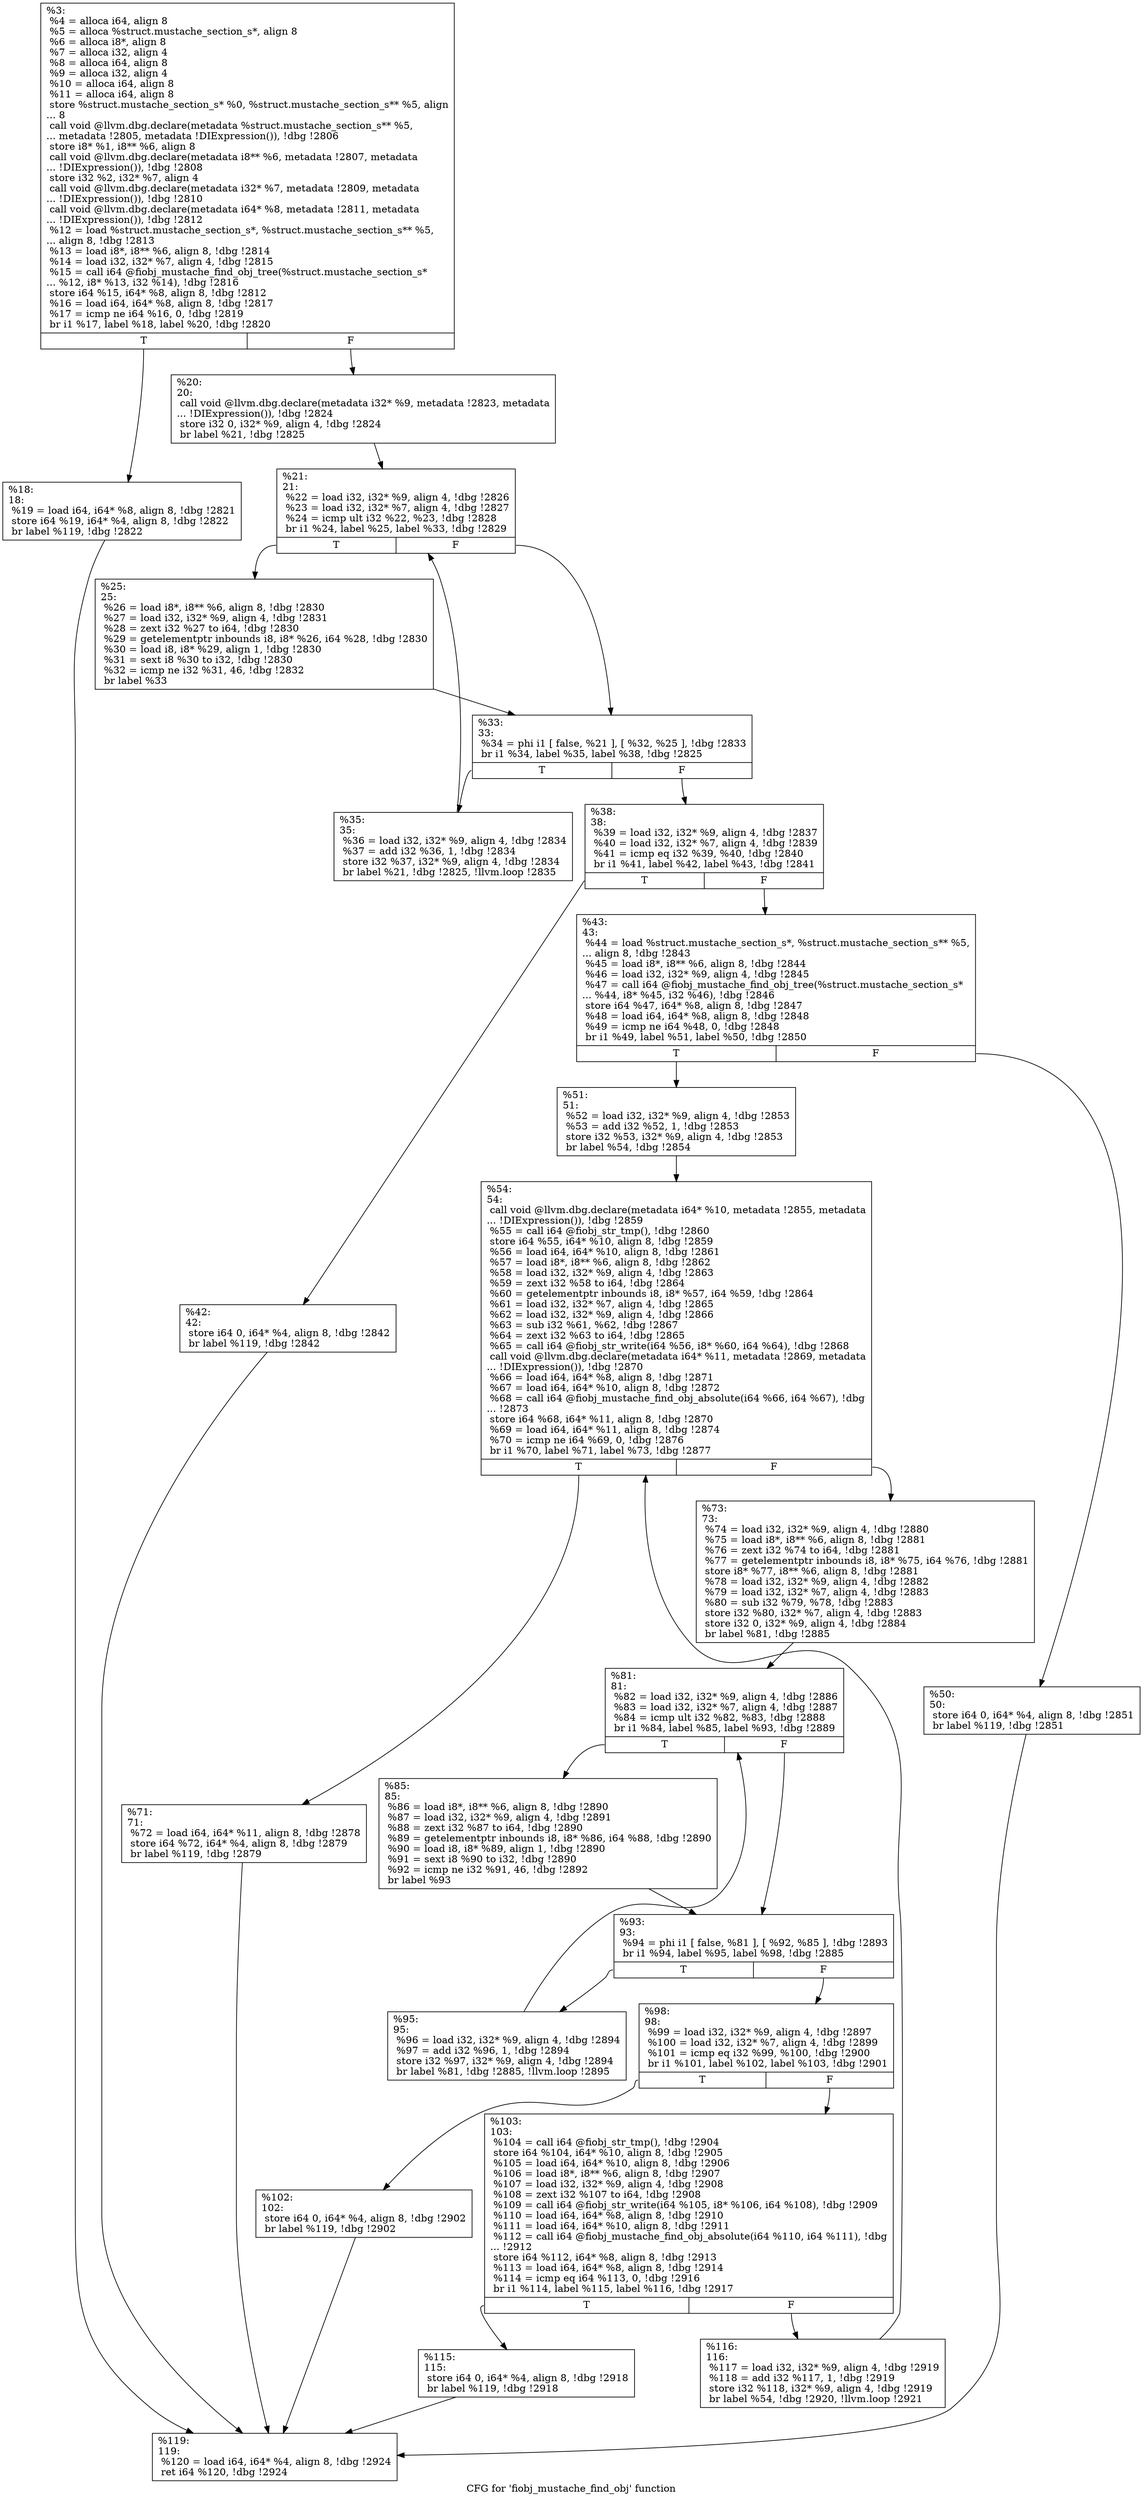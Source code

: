 digraph "CFG for 'fiobj_mustache_find_obj' function" {
	label="CFG for 'fiobj_mustache_find_obj' function";

	Node0x556851febe90 [shape=record,label="{%3:\l  %4 = alloca i64, align 8\l  %5 = alloca %struct.mustache_section_s*, align 8\l  %6 = alloca i8*, align 8\l  %7 = alloca i32, align 4\l  %8 = alloca i64, align 8\l  %9 = alloca i32, align 4\l  %10 = alloca i64, align 8\l  %11 = alloca i64, align 8\l  store %struct.mustache_section_s* %0, %struct.mustache_section_s** %5, align\l... 8\l  call void @llvm.dbg.declare(metadata %struct.mustache_section_s** %5,\l... metadata !2805, metadata !DIExpression()), !dbg !2806\l  store i8* %1, i8** %6, align 8\l  call void @llvm.dbg.declare(metadata i8** %6, metadata !2807, metadata\l... !DIExpression()), !dbg !2808\l  store i32 %2, i32* %7, align 4\l  call void @llvm.dbg.declare(metadata i32* %7, metadata !2809, metadata\l... !DIExpression()), !dbg !2810\l  call void @llvm.dbg.declare(metadata i64* %8, metadata !2811, metadata\l... !DIExpression()), !dbg !2812\l  %12 = load %struct.mustache_section_s*, %struct.mustache_section_s** %5,\l... align 8, !dbg !2813\l  %13 = load i8*, i8** %6, align 8, !dbg !2814\l  %14 = load i32, i32* %7, align 4, !dbg !2815\l  %15 = call i64 @fiobj_mustache_find_obj_tree(%struct.mustache_section_s*\l... %12, i8* %13, i32 %14), !dbg !2816\l  store i64 %15, i64* %8, align 8, !dbg !2812\l  %16 = load i64, i64* %8, align 8, !dbg !2817\l  %17 = icmp ne i64 %16, 0, !dbg !2819\l  br i1 %17, label %18, label %20, !dbg !2820\l|{<s0>T|<s1>F}}"];
	Node0x556851febe90:s0 -> Node0x556851fec800;
	Node0x556851febe90:s1 -> Node0x556851fec850;
	Node0x556851fec800 [shape=record,label="{%18:\l18:                                               \l  %19 = load i64, i64* %8, align 8, !dbg !2821\l  store i64 %19, i64* %4, align 8, !dbg !2822\l  br label %119, !dbg !2822\l}"];
	Node0x556851fec800 -> Node0x556851fecf30;
	Node0x556851fec850 [shape=record,label="{%20:\l20:                                               \l  call void @llvm.dbg.declare(metadata i32* %9, metadata !2823, metadata\l... !DIExpression()), !dbg !2824\l  store i32 0, i32* %9, align 4, !dbg !2824\l  br label %21, !dbg !2825\l}"];
	Node0x556851fec850 -> Node0x556851fec8a0;
	Node0x556851fec8a0 [shape=record,label="{%21:\l21:                                               \l  %22 = load i32, i32* %9, align 4, !dbg !2826\l  %23 = load i32, i32* %7, align 4, !dbg !2827\l  %24 = icmp ult i32 %22, %23, !dbg !2828\l  br i1 %24, label %25, label %33, !dbg !2829\l|{<s0>T|<s1>F}}"];
	Node0x556851fec8a0:s0 -> Node0x556851fec8f0;
	Node0x556851fec8a0:s1 -> Node0x556851fec940;
	Node0x556851fec8f0 [shape=record,label="{%25:\l25:                                               \l  %26 = load i8*, i8** %6, align 8, !dbg !2830\l  %27 = load i32, i32* %9, align 4, !dbg !2831\l  %28 = zext i32 %27 to i64, !dbg !2830\l  %29 = getelementptr inbounds i8, i8* %26, i64 %28, !dbg !2830\l  %30 = load i8, i8* %29, align 1, !dbg !2830\l  %31 = sext i8 %30 to i32, !dbg !2830\l  %32 = icmp ne i32 %31, 46, !dbg !2832\l  br label %33\l}"];
	Node0x556851fec8f0 -> Node0x556851fec940;
	Node0x556851fec940 [shape=record,label="{%33:\l33:                                               \l  %34 = phi i1 [ false, %21 ], [ %32, %25 ], !dbg !2833\l  br i1 %34, label %35, label %38, !dbg !2825\l|{<s0>T|<s1>F}}"];
	Node0x556851fec940:s0 -> Node0x556851fec990;
	Node0x556851fec940:s1 -> Node0x556851fec9e0;
	Node0x556851fec990 [shape=record,label="{%35:\l35:                                               \l  %36 = load i32, i32* %9, align 4, !dbg !2834\l  %37 = add i32 %36, 1, !dbg !2834\l  store i32 %37, i32* %9, align 4, !dbg !2834\l  br label %21, !dbg !2825, !llvm.loop !2835\l}"];
	Node0x556851fec990 -> Node0x556851fec8a0;
	Node0x556851fec9e0 [shape=record,label="{%38:\l38:                                               \l  %39 = load i32, i32* %9, align 4, !dbg !2837\l  %40 = load i32, i32* %7, align 4, !dbg !2839\l  %41 = icmp eq i32 %39, %40, !dbg !2840\l  br i1 %41, label %42, label %43, !dbg !2841\l|{<s0>T|<s1>F}}"];
	Node0x556851fec9e0:s0 -> Node0x556851feca30;
	Node0x556851fec9e0:s1 -> Node0x556851feca80;
	Node0x556851feca30 [shape=record,label="{%42:\l42:                                               \l  store i64 0, i64* %4, align 8, !dbg !2842\l  br label %119, !dbg !2842\l}"];
	Node0x556851feca30 -> Node0x556851fecf30;
	Node0x556851feca80 [shape=record,label="{%43:\l43:                                               \l  %44 = load %struct.mustache_section_s*, %struct.mustache_section_s** %5,\l... align 8, !dbg !2843\l  %45 = load i8*, i8** %6, align 8, !dbg !2844\l  %46 = load i32, i32* %9, align 4, !dbg !2845\l  %47 = call i64 @fiobj_mustache_find_obj_tree(%struct.mustache_section_s*\l... %44, i8* %45, i32 %46), !dbg !2846\l  store i64 %47, i64* %8, align 8, !dbg !2847\l  %48 = load i64, i64* %8, align 8, !dbg !2848\l  %49 = icmp ne i64 %48, 0, !dbg !2848\l  br i1 %49, label %51, label %50, !dbg !2850\l|{<s0>T|<s1>F}}"];
	Node0x556851feca80:s0 -> Node0x556851fecb20;
	Node0x556851feca80:s1 -> Node0x556851fecad0;
	Node0x556851fecad0 [shape=record,label="{%50:\l50:                                               \l  store i64 0, i64* %4, align 8, !dbg !2851\l  br label %119, !dbg !2851\l}"];
	Node0x556851fecad0 -> Node0x556851fecf30;
	Node0x556851fecb20 [shape=record,label="{%51:\l51:                                               \l  %52 = load i32, i32* %9, align 4, !dbg !2853\l  %53 = add i32 %52, 1, !dbg !2853\l  store i32 %53, i32* %9, align 4, !dbg !2853\l  br label %54, !dbg !2854\l}"];
	Node0x556851fecb20 -> Node0x556851fecb70;
	Node0x556851fecb70 [shape=record,label="{%54:\l54:                                               \l  call void @llvm.dbg.declare(metadata i64* %10, metadata !2855, metadata\l... !DIExpression()), !dbg !2859\l  %55 = call i64 @fiobj_str_tmp(), !dbg !2860\l  store i64 %55, i64* %10, align 8, !dbg !2859\l  %56 = load i64, i64* %10, align 8, !dbg !2861\l  %57 = load i8*, i8** %6, align 8, !dbg !2862\l  %58 = load i32, i32* %9, align 4, !dbg !2863\l  %59 = zext i32 %58 to i64, !dbg !2864\l  %60 = getelementptr inbounds i8, i8* %57, i64 %59, !dbg !2864\l  %61 = load i32, i32* %7, align 4, !dbg !2865\l  %62 = load i32, i32* %9, align 4, !dbg !2866\l  %63 = sub i32 %61, %62, !dbg !2867\l  %64 = zext i32 %63 to i64, !dbg !2865\l  %65 = call i64 @fiobj_str_write(i64 %56, i8* %60, i64 %64), !dbg !2868\l  call void @llvm.dbg.declare(metadata i64* %11, metadata !2869, metadata\l... !DIExpression()), !dbg !2870\l  %66 = load i64, i64* %8, align 8, !dbg !2871\l  %67 = load i64, i64* %10, align 8, !dbg !2872\l  %68 = call i64 @fiobj_mustache_find_obj_absolute(i64 %66, i64 %67), !dbg\l... !2873\l  store i64 %68, i64* %11, align 8, !dbg !2870\l  %69 = load i64, i64* %11, align 8, !dbg !2874\l  %70 = icmp ne i64 %69, 0, !dbg !2876\l  br i1 %70, label %71, label %73, !dbg !2877\l|{<s0>T|<s1>F}}"];
	Node0x556851fecb70:s0 -> Node0x556851fecbc0;
	Node0x556851fecb70:s1 -> Node0x556851fecc10;
	Node0x556851fecbc0 [shape=record,label="{%71:\l71:                                               \l  %72 = load i64, i64* %11, align 8, !dbg !2878\l  store i64 %72, i64* %4, align 8, !dbg !2879\l  br label %119, !dbg !2879\l}"];
	Node0x556851fecbc0 -> Node0x556851fecf30;
	Node0x556851fecc10 [shape=record,label="{%73:\l73:                                               \l  %74 = load i32, i32* %9, align 4, !dbg !2880\l  %75 = load i8*, i8** %6, align 8, !dbg !2881\l  %76 = zext i32 %74 to i64, !dbg !2881\l  %77 = getelementptr inbounds i8, i8* %75, i64 %76, !dbg !2881\l  store i8* %77, i8** %6, align 8, !dbg !2881\l  %78 = load i32, i32* %9, align 4, !dbg !2882\l  %79 = load i32, i32* %7, align 4, !dbg !2883\l  %80 = sub i32 %79, %78, !dbg !2883\l  store i32 %80, i32* %7, align 4, !dbg !2883\l  store i32 0, i32* %9, align 4, !dbg !2884\l  br label %81, !dbg !2885\l}"];
	Node0x556851fecc10 -> Node0x556851fecc60;
	Node0x556851fecc60 [shape=record,label="{%81:\l81:                                               \l  %82 = load i32, i32* %9, align 4, !dbg !2886\l  %83 = load i32, i32* %7, align 4, !dbg !2887\l  %84 = icmp ult i32 %82, %83, !dbg !2888\l  br i1 %84, label %85, label %93, !dbg !2889\l|{<s0>T|<s1>F}}"];
	Node0x556851fecc60:s0 -> Node0x556851feccb0;
	Node0x556851fecc60:s1 -> Node0x556851fecd00;
	Node0x556851feccb0 [shape=record,label="{%85:\l85:                                               \l  %86 = load i8*, i8** %6, align 8, !dbg !2890\l  %87 = load i32, i32* %9, align 4, !dbg !2891\l  %88 = zext i32 %87 to i64, !dbg !2890\l  %89 = getelementptr inbounds i8, i8* %86, i64 %88, !dbg !2890\l  %90 = load i8, i8* %89, align 1, !dbg !2890\l  %91 = sext i8 %90 to i32, !dbg !2890\l  %92 = icmp ne i32 %91, 46, !dbg !2892\l  br label %93\l}"];
	Node0x556851feccb0 -> Node0x556851fecd00;
	Node0x556851fecd00 [shape=record,label="{%93:\l93:                                               \l  %94 = phi i1 [ false, %81 ], [ %92, %85 ], !dbg !2893\l  br i1 %94, label %95, label %98, !dbg !2885\l|{<s0>T|<s1>F}}"];
	Node0x556851fecd00:s0 -> Node0x556851fecd50;
	Node0x556851fecd00:s1 -> Node0x556851fecda0;
	Node0x556851fecd50 [shape=record,label="{%95:\l95:                                               \l  %96 = load i32, i32* %9, align 4, !dbg !2894\l  %97 = add i32 %96, 1, !dbg !2894\l  store i32 %97, i32* %9, align 4, !dbg !2894\l  br label %81, !dbg !2885, !llvm.loop !2895\l}"];
	Node0x556851fecd50 -> Node0x556851fecc60;
	Node0x556851fecda0 [shape=record,label="{%98:\l98:                                               \l  %99 = load i32, i32* %9, align 4, !dbg !2897\l  %100 = load i32, i32* %7, align 4, !dbg !2899\l  %101 = icmp eq i32 %99, %100, !dbg !2900\l  br i1 %101, label %102, label %103, !dbg !2901\l|{<s0>T|<s1>F}}"];
	Node0x556851fecda0:s0 -> Node0x556851fecdf0;
	Node0x556851fecda0:s1 -> Node0x556851fece40;
	Node0x556851fecdf0 [shape=record,label="{%102:\l102:                                              \l  store i64 0, i64* %4, align 8, !dbg !2902\l  br label %119, !dbg !2902\l}"];
	Node0x556851fecdf0 -> Node0x556851fecf30;
	Node0x556851fece40 [shape=record,label="{%103:\l103:                                              \l  %104 = call i64 @fiobj_str_tmp(), !dbg !2904\l  store i64 %104, i64* %10, align 8, !dbg !2905\l  %105 = load i64, i64* %10, align 8, !dbg !2906\l  %106 = load i8*, i8** %6, align 8, !dbg !2907\l  %107 = load i32, i32* %9, align 4, !dbg !2908\l  %108 = zext i32 %107 to i64, !dbg !2908\l  %109 = call i64 @fiobj_str_write(i64 %105, i8* %106, i64 %108), !dbg !2909\l  %110 = load i64, i64* %8, align 8, !dbg !2910\l  %111 = load i64, i64* %10, align 8, !dbg !2911\l  %112 = call i64 @fiobj_mustache_find_obj_absolute(i64 %110, i64 %111), !dbg\l... !2912\l  store i64 %112, i64* %8, align 8, !dbg !2913\l  %113 = load i64, i64* %8, align 8, !dbg !2914\l  %114 = icmp eq i64 %113, 0, !dbg !2916\l  br i1 %114, label %115, label %116, !dbg !2917\l|{<s0>T|<s1>F}}"];
	Node0x556851fece40:s0 -> Node0x556851fece90;
	Node0x556851fece40:s1 -> Node0x556851fecee0;
	Node0x556851fece90 [shape=record,label="{%115:\l115:                                              \l  store i64 0, i64* %4, align 8, !dbg !2918\l  br label %119, !dbg !2918\l}"];
	Node0x556851fece90 -> Node0x556851fecf30;
	Node0x556851fecee0 [shape=record,label="{%116:\l116:                                              \l  %117 = load i32, i32* %9, align 4, !dbg !2919\l  %118 = add i32 %117, 1, !dbg !2919\l  store i32 %118, i32* %9, align 4, !dbg !2919\l  br label %54, !dbg !2920, !llvm.loop !2921\l}"];
	Node0x556851fecee0 -> Node0x556851fecb70;
	Node0x556851fecf30 [shape=record,label="{%119:\l119:                                              \l  %120 = load i64, i64* %4, align 8, !dbg !2924\l  ret i64 %120, !dbg !2924\l}"];
}
